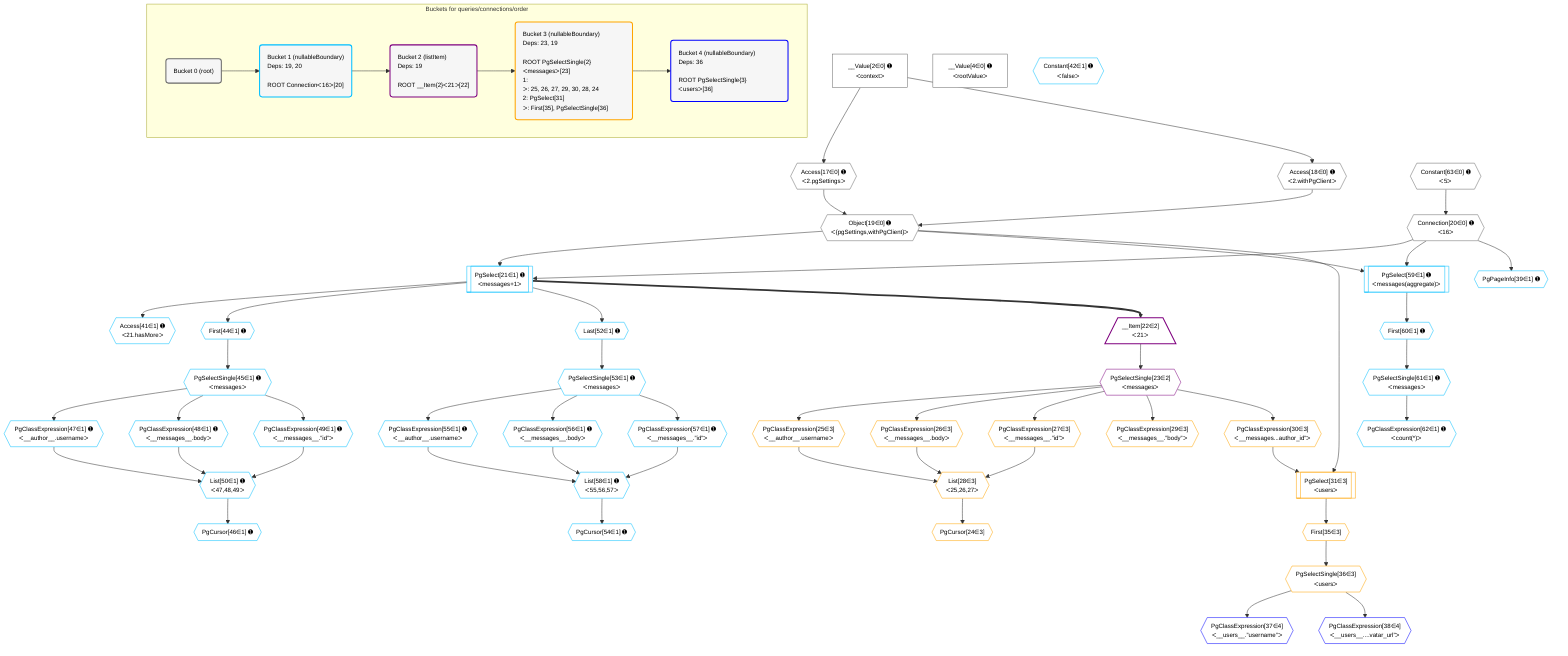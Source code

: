 %%{init: {'themeVariables': { 'fontSize': '12px'}}}%%
graph TD
    classDef path fill:#eee,stroke:#000,color:#000
    classDef plan fill:#fff,stroke-width:1px,color:#000
    classDef itemplan fill:#fff,stroke-width:2px,color:#000
    classDef unbatchedplan fill:#dff,stroke-width:1px,color:#000
    classDef sideeffectplan fill:#fcc,stroke-width:2px,color:#000
    classDef bucket fill:#f6f6f6,color:#000,stroke-width:2px,text-align:left


    %% plan dependencies
    Object19{{"Object[19∈0] ➊<br />ᐸ{pgSettings,withPgClient}ᐳ"}}:::plan
    Access17{{"Access[17∈0] ➊<br />ᐸ2.pgSettingsᐳ"}}:::plan
    Access18{{"Access[18∈0] ➊<br />ᐸ2.withPgClientᐳ"}}:::plan
    Access17 & Access18 --> Object19
    __Value2["__Value[2∈0] ➊<br />ᐸcontextᐳ"]:::plan
    __Value2 --> Access17
    __Value2 --> Access18
    Connection20{{"Connection[20∈0] ➊<br />ᐸ16ᐳ"}}:::plan
    Constant63{{"Constant[63∈0] ➊<br />ᐸ5ᐳ"}}:::plan
    Constant63 --> Connection20
    __Value4["__Value[4∈0] ➊<br />ᐸrootValueᐳ"]:::plan
    List50{{"List[50∈1] ➊<br />ᐸ47,48,49ᐳ"}}:::plan
    PgClassExpression47{{"PgClassExpression[47∈1] ➊<br />ᐸ__author__.usernameᐳ"}}:::plan
    PgClassExpression48{{"PgClassExpression[48∈1] ➊<br />ᐸ__messages__.bodyᐳ"}}:::plan
    PgClassExpression49{{"PgClassExpression[49∈1] ➊<br />ᐸ__messages__.”id”ᐳ"}}:::plan
    PgClassExpression47 & PgClassExpression48 & PgClassExpression49 --> List50
    List58{{"List[58∈1] ➊<br />ᐸ55,56,57ᐳ"}}:::plan
    PgClassExpression55{{"PgClassExpression[55∈1] ➊<br />ᐸ__author__.usernameᐳ"}}:::plan
    PgClassExpression56{{"PgClassExpression[56∈1] ➊<br />ᐸ__messages__.bodyᐳ"}}:::plan
    PgClassExpression57{{"PgClassExpression[57∈1] ➊<br />ᐸ__messages__.”id”ᐳ"}}:::plan
    PgClassExpression55 & PgClassExpression56 & PgClassExpression57 --> List58
    PgSelect21[["PgSelect[21∈1] ➊<br />ᐸmessages+1ᐳ"]]:::plan
    Object19 & Connection20 --> PgSelect21
    PgSelect59[["PgSelect[59∈1] ➊<br />ᐸmessages(aggregate)ᐳ"]]:::plan
    Object19 & Connection20 --> PgSelect59
    PgPageInfo39{{"PgPageInfo[39∈1] ➊"}}:::plan
    Connection20 --> PgPageInfo39
    Access41{{"Access[41∈1] ➊<br />ᐸ21.hasMoreᐳ"}}:::plan
    PgSelect21 --> Access41
    First44{{"First[44∈1] ➊"}}:::plan
    PgSelect21 --> First44
    PgSelectSingle45{{"PgSelectSingle[45∈1] ➊<br />ᐸmessagesᐳ"}}:::plan
    First44 --> PgSelectSingle45
    PgCursor46{{"PgCursor[46∈1] ➊"}}:::plan
    List50 --> PgCursor46
    PgSelectSingle45 --> PgClassExpression47
    PgSelectSingle45 --> PgClassExpression48
    PgSelectSingle45 --> PgClassExpression49
    Last52{{"Last[52∈1] ➊"}}:::plan
    PgSelect21 --> Last52
    PgSelectSingle53{{"PgSelectSingle[53∈1] ➊<br />ᐸmessagesᐳ"}}:::plan
    Last52 --> PgSelectSingle53
    PgCursor54{{"PgCursor[54∈1] ➊"}}:::plan
    List58 --> PgCursor54
    PgSelectSingle53 --> PgClassExpression55
    PgSelectSingle53 --> PgClassExpression56
    PgSelectSingle53 --> PgClassExpression57
    First60{{"First[60∈1] ➊"}}:::plan
    PgSelect59 --> First60
    PgSelectSingle61{{"PgSelectSingle[61∈1] ➊<br />ᐸmessagesᐳ"}}:::plan
    First60 --> PgSelectSingle61
    PgClassExpression62{{"PgClassExpression[62∈1] ➊<br />ᐸcount(*)ᐳ"}}:::plan
    PgSelectSingle61 --> PgClassExpression62
    Constant42{{"Constant[42∈1] ➊<br />ᐸfalseᐳ"}}:::plan
    __Item22[/"__Item[22∈2]<br />ᐸ21ᐳ"\]:::itemplan
    PgSelect21 ==> __Item22
    PgSelectSingle23{{"PgSelectSingle[23∈2]<br />ᐸmessagesᐳ"}}:::plan
    __Item22 --> PgSelectSingle23
    List28{{"List[28∈3]<br />ᐸ25,26,27ᐳ"}}:::plan
    PgClassExpression25{{"PgClassExpression[25∈3]<br />ᐸ__author__.usernameᐳ"}}:::plan
    PgClassExpression26{{"PgClassExpression[26∈3]<br />ᐸ__messages__.bodyᐳ"}}:::plan
    PgClassExpression27{{"PgClassExpression[27∈3]<br />ᐸ__messages__.”id”ᐳ"}}:::plan
    PgClassExpression25 & PgClassExpression26 & PgClassExpression27 --> List28
    PgSelect31[["PgSelect[31∈3]<br />ᐸusersᐳ"]]:::plan
    PgClassExpression30{{"PgClassExpression[30∈3]<br />ᐸ__messages...author_id”ᐳ"}}:::plan
    Object19 & PgClassExpression30 --> PgSelect31
    PgCursor24{{"PgCursor[24∈3]"}}:::plan
    List28 --> PgCursor24
    PgSelectSingle23 --> PgClassExpression25
    PgSelectSingle23 --> PgClassExpression26
    PgSelectSingle23 --> PgClassExpression27
    PgClassExpression29{{"PgClassExpression[29∈3]<br />ᐸ__messages__.”body”ᐳ"}}:::plan
    PgSelectSingle23 --> PgClassExpression29
    PgSelectSingle23 --> PgClassExpression30
    First35{{"First[35∈3]"}}:::plan
    PgSelect31 --> First35
    PgSelectSingle36{{"PgSelectSingle[36∈3]<br />ᐸusersᐳ"}}:::plan
    First35 --> PgSelectSingle36
    PgClassExpression37{{"PgClassExpression[37∈4]<br />ᐸ__users__.”username”ᐳ"}}:::plan
    PgSelectSingle36 --> PgClassExpression37
    PgClassExpression38{{"PgClassExpression[38∈4]<br />ᐸ__users__....vatar_url”ᐳ"}}:::plan
    PgSelectSingle36 --> PgClassExpression38

    %% define steps

    subgraph "Buckets for queries/connections/order"
    Bucket0("Bucket 0 (root)"):::bucket
    classDef bucket0 stroke:#696969
    class Bucket0,__Value2,__Value4,Access17,Access18,Object19,Connection20,Constant63 bucket0
    Bucket1("Bucket 1 (nullableBoundary)<br />Deps: 19, 20<br /><br />ROOT Connectionᐸ16ᐳ[20]"):::bucket
    classDef bucket1 stroke:#00bfff
    class Bucket1,PgSelect21,PgPageInfo39,Access41,Constant42,First44,PgSelectSingle45,PgCursor46,PgClassExpression47,PgClassExpression48,PgClassExpression49,List50,Last52,PgSelectSingle53,PgCursor54,PgClassExpression55,PgClassExpression56,PgClassExpression57,List58,PgSelect59,First60,PgSelectSingle61,PgClassExpression62 bucket1
    Bucket2("Bucket 2 (listItem)<br />Deps: 19<br /><br />ROOT __Item{2}ᐸ21ᐳ[22]"):::bucket
    classDef bucket2 stroke:#7f007f
    class Bucket2,__Item22,PgSelectSingle23 bucket2
    Bucket3("Bucket 3 (nullableBoundary)<br />Deps: 23, 19<br /><br />ROOT PgSelectSingle{2}ᐸmessagesᐳ[23]<br />1: <br />ᐳ: 25, 26, 27, 29, 30, 28, 24<br />2: PgSelect[31]<br />ᐳ: First[35], PgSelectSingle[36]"):::bucket
    classDef bucket3 stroke:#ffa500
    class Bucket3,PgCursor24,PgClassExpression25,PgClassExpression26,PgClassExpression27,List28,PgClassExpression29,PgClassExpression30,PgSelect31,First35,PgSelectSingle36 bucket3
    Bucket4("Bucket 4 (nullableBoundary)<br />Deps: 36<br /><br />ROOT PgSelectSingle{3}ᐸusersᐳ[36]"):::bucket
    classDef bucket4 stroke:#0000ff
    class Bucket4,PgClassExpression37,PgClassExpression38 bucket4
    Bucket0 --> Bucket1
    Bucket1 --> Bucket2
    Bucket2 --> Bucket3
    Bucket3 --> Bucket4
    end